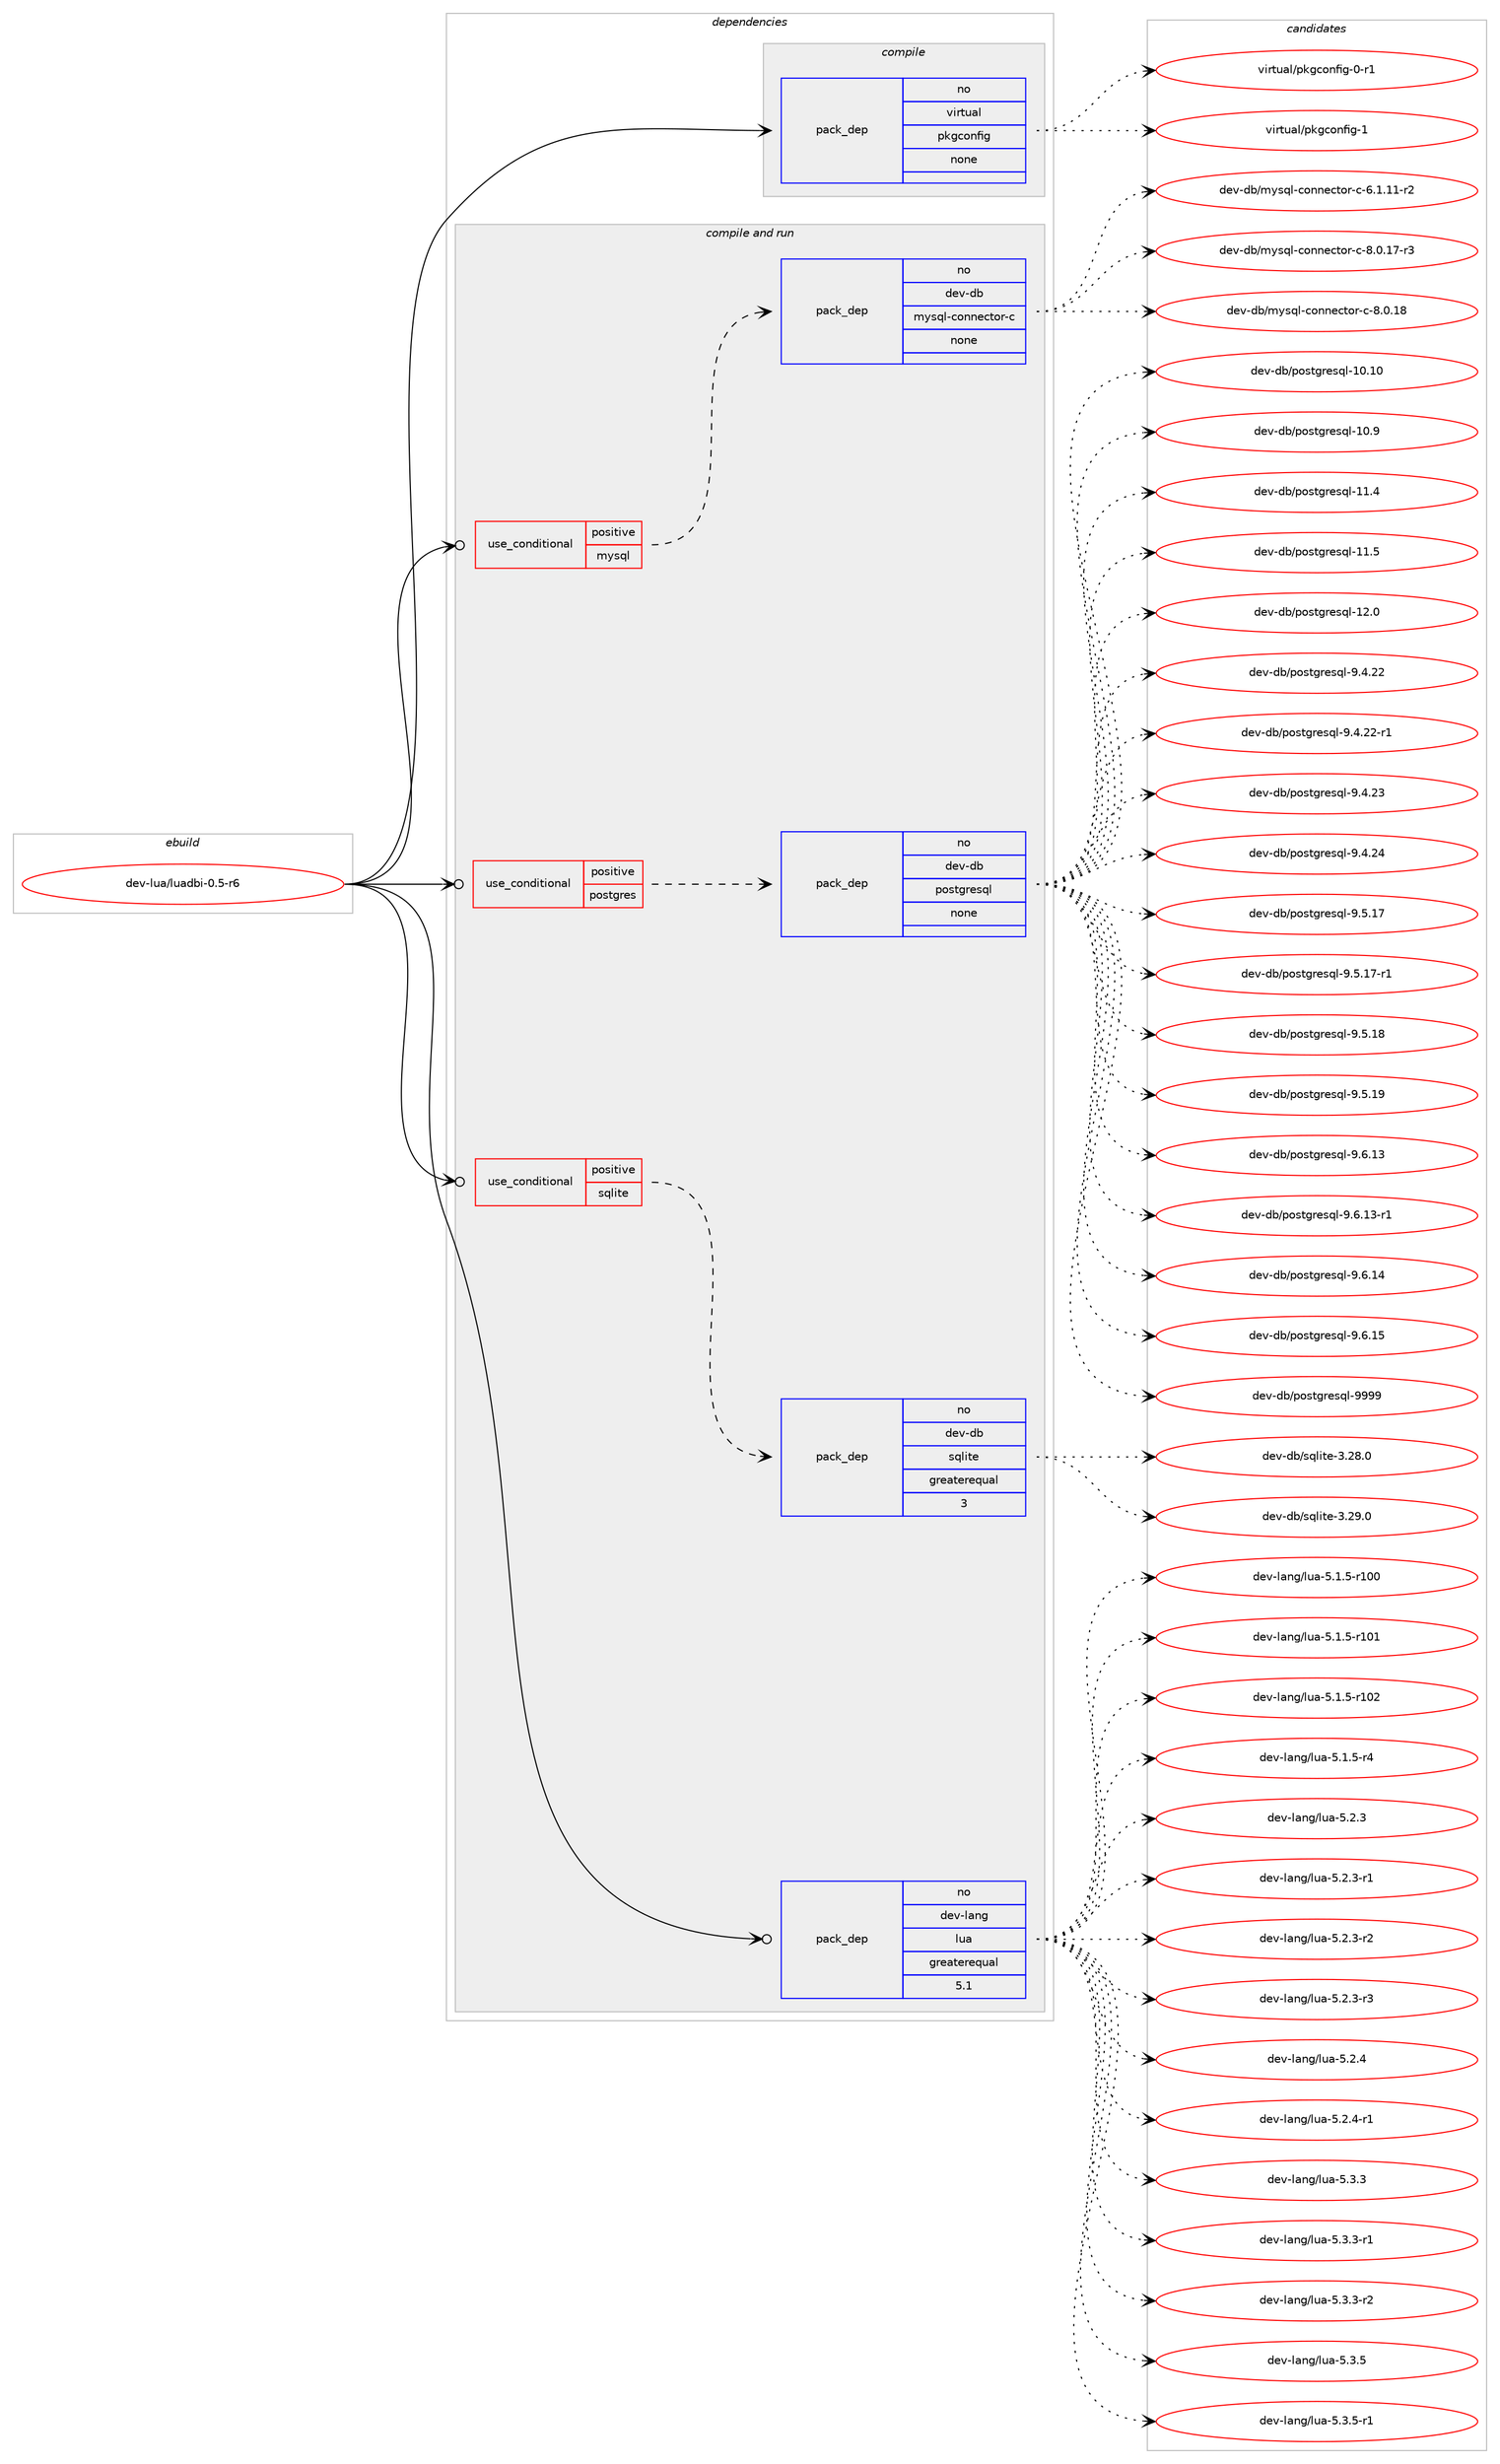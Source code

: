 digraph prolog {

# *************
# Graph options
# *************

newrank=true;
concentrate=true;
compound=true;
graph [rankdir=LR,fontname=Helvetica,fontsize=10,ranksep=1.5];#, ranksep=2.5, nodesep=0.2];
edge  [arrowhead=vee];
node  [fontname=Helvetica,fontsize=10];

# **********
# The ebuild
# **********

subgraph cluster_leftcol {
color=gray;
rank=same;
label=<<i>ebuild</i>>;
id [label="dev-lua/luadbi-0.5-r6", color=red, width=4, href="../dev-lua/luadbi-0.5-r6.svg"];
}

# ****************
# The dependencies
# ****************

subgraph cluster_midcol {
color=gray;
label=<<i>dependencies</i>>;
subgraph cluster_compile {
fillcolor="#eeeeee";
style=filled;
label=<<i>compile</i>>;
subgraph pack425831 {
dependency570419 [label=<<TABLE BORDER="0" CELLBORDER="1" CELLSPACING="0" CELLPADDING="4" WIDTH="220"><TR><TD ROWSPAN="6" CELLPADDING="30">pack_dep</TD></TR><TR><TD WIDTH="110">no</TD></TR><TR><TD>virtual</TD></TR><TR><TD>pkgconfig</TD></TR><TR><TD>none</TD></TR><TR><TD></TD></TR></TABLE>>, shape=none, color=blue];
}
id:e -> dependency570419:w [weight=20,style="solid",arrowhead="vee"];
}
subgraph cluster_compileandrun {
fillcolor="#eeeeee";
style=filled;
label=<<i>compile and run</i>>;
subgraph cond132975 {
dependency570420 [label=<<TABLE BORDER="0" CELLBORDER="1" CELLSPACING="0" CELLPADDING="4"><TR><TD ROWSPAN="3" CELLPADDING="10">use_conditional</TD></TR><TR><TD>positive</TD></TR><TR><TD>mysql</TD></TR></TABLE>>, shape=none, color=red];
subgraph pack425832 {
dependency570421 [label=<<TABLE BORDER="0" CELLBORDER="1" CELLSPACING="0" CELLPADDING="4" WIDTH="220"><TR><TD ROWSPAN="6" CELLPADDING="30">pack_dep</TD></TR><TR><TD WIDTH="110">no</TD></TR><TR><TD>dev-db</TD></TR><TR><TD>mysql-connector-c</TD></TR><TR><TD>none</TD></TR><TR><TD></TD></TR></TABLE>>, shape=none, color=blue];
}
dependency570420:e -> dependency570421:w [weight=20,style="dashed",arrowhead="vee"];
}
id:e -> dependency570420:w [weight=20,style="solid",arrowhead="odotvee"];
subgraph cond132976 {
dependency570422 [label=<<TABLE BORDER="0" CELLBORDER="1" CELLSPACING="0" CELLPADDING="4"><TR><TD ROWSPAN="3" CELLPADDING="10">use_conditional</TD></TR><TR><TD>positive</TD></TR><TR><TD>postgres</TD></TR></TABLE>>, shape=none, color=red];
subgraph pack425833 {
dependency570423 [label=<<TABLE BORDER="0" CELLBORDER="1" CELLSPACING="0" CELLPADDING="4" WIDTH="220"><TR><TD ROWSPAN="6" CELLPADDING="30">pack_dep</TD></TR><TR><TD WIDTH="110">no</TD></TR><TR><TD>dev-db</TD></TR><TR><TD>postgresql</TD></TR><TR><TD>none</TD></TR><TR><TD></TD></TR></TABLE>>, shape=none, color=blue];
}
dependency570422:e -> dependency570423:w [weight=20,style="dashed",arrowhead="vee"];
}
id:e -> dependency570422:w [weight=20,style="solid",arrowhead="odotvee"];
subgraph cond132977 {
dependency570424 [label=<<TABLE BORDER="0" CELLBORDER="1" CELLSPACING="0" CELLPADDING="4"><TR><TD ROWSPAN="3" CELLPADDING="10">use_conditional</TD></TR><TR><TD>positive</TD></TR><TR><TD>sqlite</TD></TR></TABLE>>, shape=none, color=red];
subgraph pack425834 {
dependency570425 [label=<<TABLE BORDER="0" CELLBORDER="1" CELLSPACING="0" CELLPADDING="4" WIDTH="220"><TR><TD ROWSPAN="6" CELLPADDING="30">pack_dep</TD></TR><TR><TD WIDTH="110">no</TD></TR><TR><TD>dev-db</TD></TR><TR><TD>sqlite</TD></TR><TR><TD>greaterequal</TD></TR><TR><TD>3</TD></TR></TABLE>>, shape=none, color=blue];
}
dependency570424:e -> dependency570425:w [weight=20,style="dashed",arrowhead="vee"];
}
id:e -> dependency570424:w [weight=20,style="solid",arrowhead="odotvee"];
subgraph pack425835 {
dependency570426 [label=<<TABLE BORDER="0" CELLBORDER="1" CELLSPACING="0" CELLPADDING="4" WIDTH="220"><TR><TD ROWSPAN="6" CELLPADDING="30">pack_dep</TD></TR><TR><TD WIDTH="110">no</TD></TR><TR><TD>dev-lang</TD></TR><TR><TD>lua</TD></TR><TR><TD>greaterequal</TD></TR><TR><TD>5.1</TD></TR></TABLE>>, shape=none, color=blue];
}
id:e -> dependency570426:w [weight=20,style="solid",arrowhead="odotvee"];
}
subgraph cluster_run {
fillcolor="#eeeeee";
style=filled;
label=<<i>run</i>>;
}
}

# **************
# The candidates
# **************

subgraph cluster_choices {
rank=same;
color=gray;
label=<<i>candidates</i>>;

subgraph choice425831 {
color=black;
nodesep=1;
choice11810511411611797108471121071039911111010210510345484511449 [label="virtual/pkgconfig-0-r1", color=red, width=4,href="../virtual/pkgconfig-0-r1.svg"];
choice1181051141161179710847112107103991111101021051034549 [label="virtual/pkgconfig-1", color=red, width=4,href="../virtual/pkgconfig-1.svg"];
dependency570419:e -> choice11810511411611797108471121071039911111010210510345484511449:w [style=dotted,weight="100"];
dependency570419:e -> choice1181051141161179710847112107103991111101021051034549:w [style=dotted,weight="100"];
}
subgraph choice425832 {
color=black;
nodesep=1;
choice1001011184510098471091211151131084599111110110101991161111144599455446494649494511450 [label="dev-db/mysql-connector-c-6.1.11-r2", color=red, width=4,href="../dev-db/mysql-connector-c-6.1.11-r2.svg"];
choice1001011184510098471091211151131084599111110110101991161111144599455646484649554511451 [label="dev-db/mysql-connector-c-8.0.17-r3", color=red, width=4,href="../dev-db/mysql-connector-c-8.0.17-r3.svg"];
choice100101118451009847109121115113108459911111011010199116111114459945564648464956 [label="dev-db/mysql-connector-c-8.0.18", color=red, width=4,href="../dev-db/mysql-connector-c-8.0.18.svg"];
dependency570421:e -> choice1001011184510098471091211151131084599111110110101991161111144599455446494649494511450:w [style=dotted,weight="100"];
dependency570421:e -> choice1001011184510098471091211151131084599111110110101991161111144599455646484649554511451:w [style=dotted,weight="100"];
dependency570421:e -> choice100101118451009847109121115113108459911111011010199116111114459945564648464956:w [style=dotted,weight="100"];
}
subgraph choice425833 {
color=black;
nodesep=1;
choice100101118451009847112111115116103114101115113108454948464948 [label="dev-db/postgresql-10.10", color=red, width=4,href="../dev-db/postgresql-10.10.svg"];
choice1001011184510098471121111151161031141011151131084549484657 [label="dev-db/postgresql-10.9", color=red, width=4,href="../dev-db/postgresql-10.9.svg"];
choice1001011184510098471121111151161031141011151131084549494652 [label="dev-db/postgresql-11.4", color=red, width=4,href="../dev-db/postgresql-11.4.svg"];
choice1001011184510098471121111151161031141011151131084549494653 [label="dev-db/postgresql-11.5", color=red, width=4,href="../dev-db/postgresql-11.5.svg"];
choice1001011184510098471121111151161031141011151131084549504648 [label="dev-db/postgresql-12.0", color=red, width=4,href="../dev-db/postgresql-12.0.svg"];
choice10010111845100984711211111511610311410111511310845574652465050 [label="dev-db/postgresql-9.4.22", color=red, width=4,href="../dev-db/postgresql-9.4.22.svg"];
choice100101118451009847112111115116103114101115113108455746524650504511449 [label="dev-db/postgresql-9.4.22-r1", color=red, width=4,href="../dev-db/postgresql-9.4.22-r1.svg"];
choice10010111845100984711211111511610311410111511310845574652465051 [label="dev-db/postgresql-9.4.23", color=red, width=4,href="../dev-db/postgresql-9.4.23.svg"];
choice10010111845100984711211111511610311410111511310845574652465052 [label="dev-db/postgresql-9.4.24", color=red, width=4,href="../dev-db/postgresql-9.4.24.svg"];
choice10010111845100984711211111511610311410111511310845574653464955 [label="dev-db/postgresql-9.5.17", color=red, width=4,href="../dev-db/postgresql-9.5.17.svg"];
choice100101118451009847112111115116103114101115113108455746534649554511449 [label="dev-db/postgresql-9.5.17-r1", color=red, width=4,href="../dev-db/postgresql-9.5.17-r1.svg"];
choice10010111845100984711211111511610311410111511310845574653464956 [label="dev-db/postgresql-9.5.18", color=red, width=4,href="../dev-db/postgresql-9.5.18.svg"];
choice10010111845100984711211111511610311410111511310845574653464957 [label="dev-db/postgresql-9.5.19", color=red, width=4,href="../dev-db/postgresql-9.5.19.svg"];
choice10010111845100984711211111511610311410111511310845574654464951 [label="dev-db/postgresql-9.6.13", color=red, width=4,href="../dev-db/postgresql-9.6.13.svg"];
choice100101118451009847112111115116103114101115113108455746544649514511449 [label="dev-db/postgresql-9.6.13-r1", color=red, width=4,href="../dev-db/postgresql-9.6.13-r1.svg"];
choice10010111845100984711211111511610311410111511310845574654464952 [label="dev-db/postgresql-9.6.14", color=red, width=4,href="../dev-db/postgresql-9.6.14.svg"];
choice10010111845100984711211111511610311410111511310845574654464953 [label="dev-db/postgresql-9.6.15", color=red, width=4,href="../dev-db/postgresql-9.6.15.svg"];
choice1001011184510098471121111151161031141011151131084557575757 [label="dev-db/postgresql-9999", color=red, width=4,href="../dev-db/postgresql-9999.svg"];
dependency570423:e -> choice100101118451009847112111115116103114101115113108454948464948:w [style=dotted,weight="100"];
dependency570423:e -> choice1001011184510098471121111151161031141011151131084549484657:w [style=dotted,weight="100"];
dependency570423:e -> choice1001011184510098471121111151161031141011151131084549494652:w [style=dotted,weight="100"];
dependency570423:e -> choice1001011184510098471121111151161031141011151131084549494653:w [style=dotted,weight="100"];
dependency570423:e -> choice1001011184510098471121111151161031141011151131084549504648:w [style=dotted,weight="100"];
dependency570423:e -> choice10010111845100984711211111511610311410111511310845574652465050:w [style=dotted,weight="100"];
dependency570423:e -> choice100101118451009847112111115116103114101115113108455746524650504511449:w [style=dotted,weight="100"];
dependency570423:e -> choice10010111845100984711211111511610311410111511310845574652465051:w [style=dotted,weight="100"];
dependency570423:e -> choice10010111845100984711211111511610311410111511310845574652465052:w [style=dotted,weight="100"];
dependency570423:e -> choice10010111845100984711211111511610311410111511310845574653464955:w [style=dotted,weight="100"];
dependency570423:e -> choice100101118451009847112111115116103114101115113108455746534649554511449:w [style=dotted,weight="100"];
dependency570423:e -> choice10010111845100984711211111511610311410111511310845574653464956:w [style=dotted,weight="100"];
dependency570423:e -> choice10010111845100984711211111511610311410111511310845574653464957:w [style=dotted,weight="100"];
dependency570423:e -> choice10010111845100984711211111511610311410111511310845574654464951:w [style=dotted,weight="100"];
dependency570423:e -> choice100101118451009847112111115116103114101115113108455746544649514511449:w [style=dotted,weight="100"];
dependency570423:e -> choice10010111845100984711211111511610311410111511310845574654464952:w [style=dotted,weight="100"];
dependency570423:e -> choice10010111845100984711211111511610311410111511310845574654464953:w [style=dotted,weight="100"];
dependency570423:e -> choice1001011184510098471121111151161031141011151131084557575757:w [style=dotted,weight="100"];
}
subgraph choice425834 {
color=black;
nodesep=1;
choice10010111845100984711511310810511610145514650564648 [label="dev-db/sqlite-3.28.0", color=red, width=4,href="../dev-db/sqlite-3.28.0.svg"];
choice10010111845100984711511310810511610145514650574648 [label="dev-db/sqlite-3.29.0", color=red, width=4,href="../dev-db/sqlite-3.29.0.svg"];
dependency570425:e -> choice10010111845100984711511310810511610145514650564648:w [style=dotted,weight="100"];
dependency570425:e -> choice10010111845100984711511310810511610145514650574648:w [style=dotted,weight="100"];
}
subgraph choice425835 {
color=black;
nodesep=1;
choice1001011184510897110103471081179745534649465345114494848 [label="dev-lang/lua-5.1.5-r100", color=red, width=4,href="../dev-lang/lua-5.1.5-r100.svg"];
choice1001011184510897110103471081179745534649465345114494849 [label="dev-lang/lua-5.1.5-r101", color=red, width=4,href="../dev-lang/lua-5.1.5-r101.svg"];
choice1001011184510897110103471081179745534649465345114494850 [label="dev-lang/lua-5.1.5-r102", color=red, width=4,href="../dev-lang/lua-5.1.5-r102.svg"];
choice100101118451089711010347108117974553464946534511452 [label="dev-lang/lua-5.1.5-r4", color=red, width=4,href="../dev-lang/lua-5.1.5-r4.svg"];
choice10010111845108971101034710811797455346504651 [label="dev-lang/lua-5.2.3", color=red, width=4,href="../dev-lang/lua-5.2.3.svg"];
choice100101118451089711010347108117974553465046514511449 [label="dev-lang/lua-5.2.3-r1", color=red, width=4,href="../dev-lang/lua-5.2.3-r1.svg"];
choice100101118451089711010347108117974553465046514511450 [label="dev-lang/lua-5.2.3-r2", color=red, width=4,href="../dev-lang/lua-5.2.3-r2.svg"];
choice100101118451089711010347108117974553465046514511451 [label="dev-lang/lua-5.2.3-r3", color=red, width=4,href="../dev-lang/lua-5.2.3-r3.svg"];
choice10010111845108971101034710811797455346504652 [label="dev-lang/lua-5.2.4", color=red, width=4,href="../dev-lang/lua-5.2.4.svg"];
choice100101118451089711010347108117974553465046524511449 [label="dev-lang/lua-5.2.4-r1", color=red, width=4,href="../dev-lang/lua-5.2.4-r1.svg"];
choice10010111845108971101034710811797455346514651 [label="dev-lang/lua-5.3.3", color=red, width=4,href="../dev-lang/lua-5.3.3.svg"];
choice100101118451089711010347108117974553465146514511449 [label="dev-lang/lua-5.3.3-r1", color=red, width=4,href="../dev-lang/lua-5.3.3-r1.svg"];
choice100101118451089711010347108117974553465146514511450 [label="dev-lang/lua-5.3.3-r2", color=red, width=4,href="../dev-lang/lua-5.3.3-r2.svg"];
choice10010111845108971101034710811797455346514653 [label="dev-lang/lua-5.3.5", color=red, width=4,href="../dev-lang/lua-5.3.5.svg"];
choice100101118451089711010347108117974553465146534511449 [label="dev-lang/lua-5.3.5-r1", color=red, width=4,href="../dev-lang/lua-5.3.5-r1.svg"];
dependency570426:e -> choice1001011184510897110103471081179745534649465345114494848:w [style=dotted,weight="100"];
dependency570426:e -> choice1001011184510897110103471081179745534649465345114494849:w [style=dotted,weight="100"];
dependency570426:e -> choice1001011184510897110103471081179745534649465345114494850:w [style=dotted,weight="100"];
dependency570426:e -> choice100101118451089711010347108117974553464946534511452:w [style=dotted,weight="100"];
dependency570426:e -> choice10010111845108971101034710811797455346504651:w [style=dotted,weight="100"];
dependency570426:e -> choice100101118451089711010347108117974553465046514511449:w [style=dotted,weight="100"];
dependency570426:e -> choice100101118451089711010347108117974553465046514511450:w [style=dotted,weight="100"];
dependency570426:e -> choice100101118451089711010347108117974553465046514511451:w [style=dotted,weight="100"];
dependency570426:e -> choice10010111845108971101034710811797455346504652:w [style=dotted,weight="100"];
dependency570426:e -> choice100101118451089711010347108117974553465046524511449:w [style=dotted,weight="100"];
dependency570426:e -> choice10010111845108971101034710811797455346514651:w [style=dotted,weight="100"];
dependency570426:e -> choice100101118451089711010347108117974553465146514511449:w [style=dotted,weight="100"];
dependency570426:e -> choice100101118451089711010347108117974553465146514511450:w [style=dotted,weight="100"];
dependency570426:e -> choice10010111845108971101034710811797455346514653:w [style=dotted,weight="100"];
dependency570426:e -> choice100101118451089711010347108117974553465146534511449:w [style=dotted,weight="100"];
}
}

}
